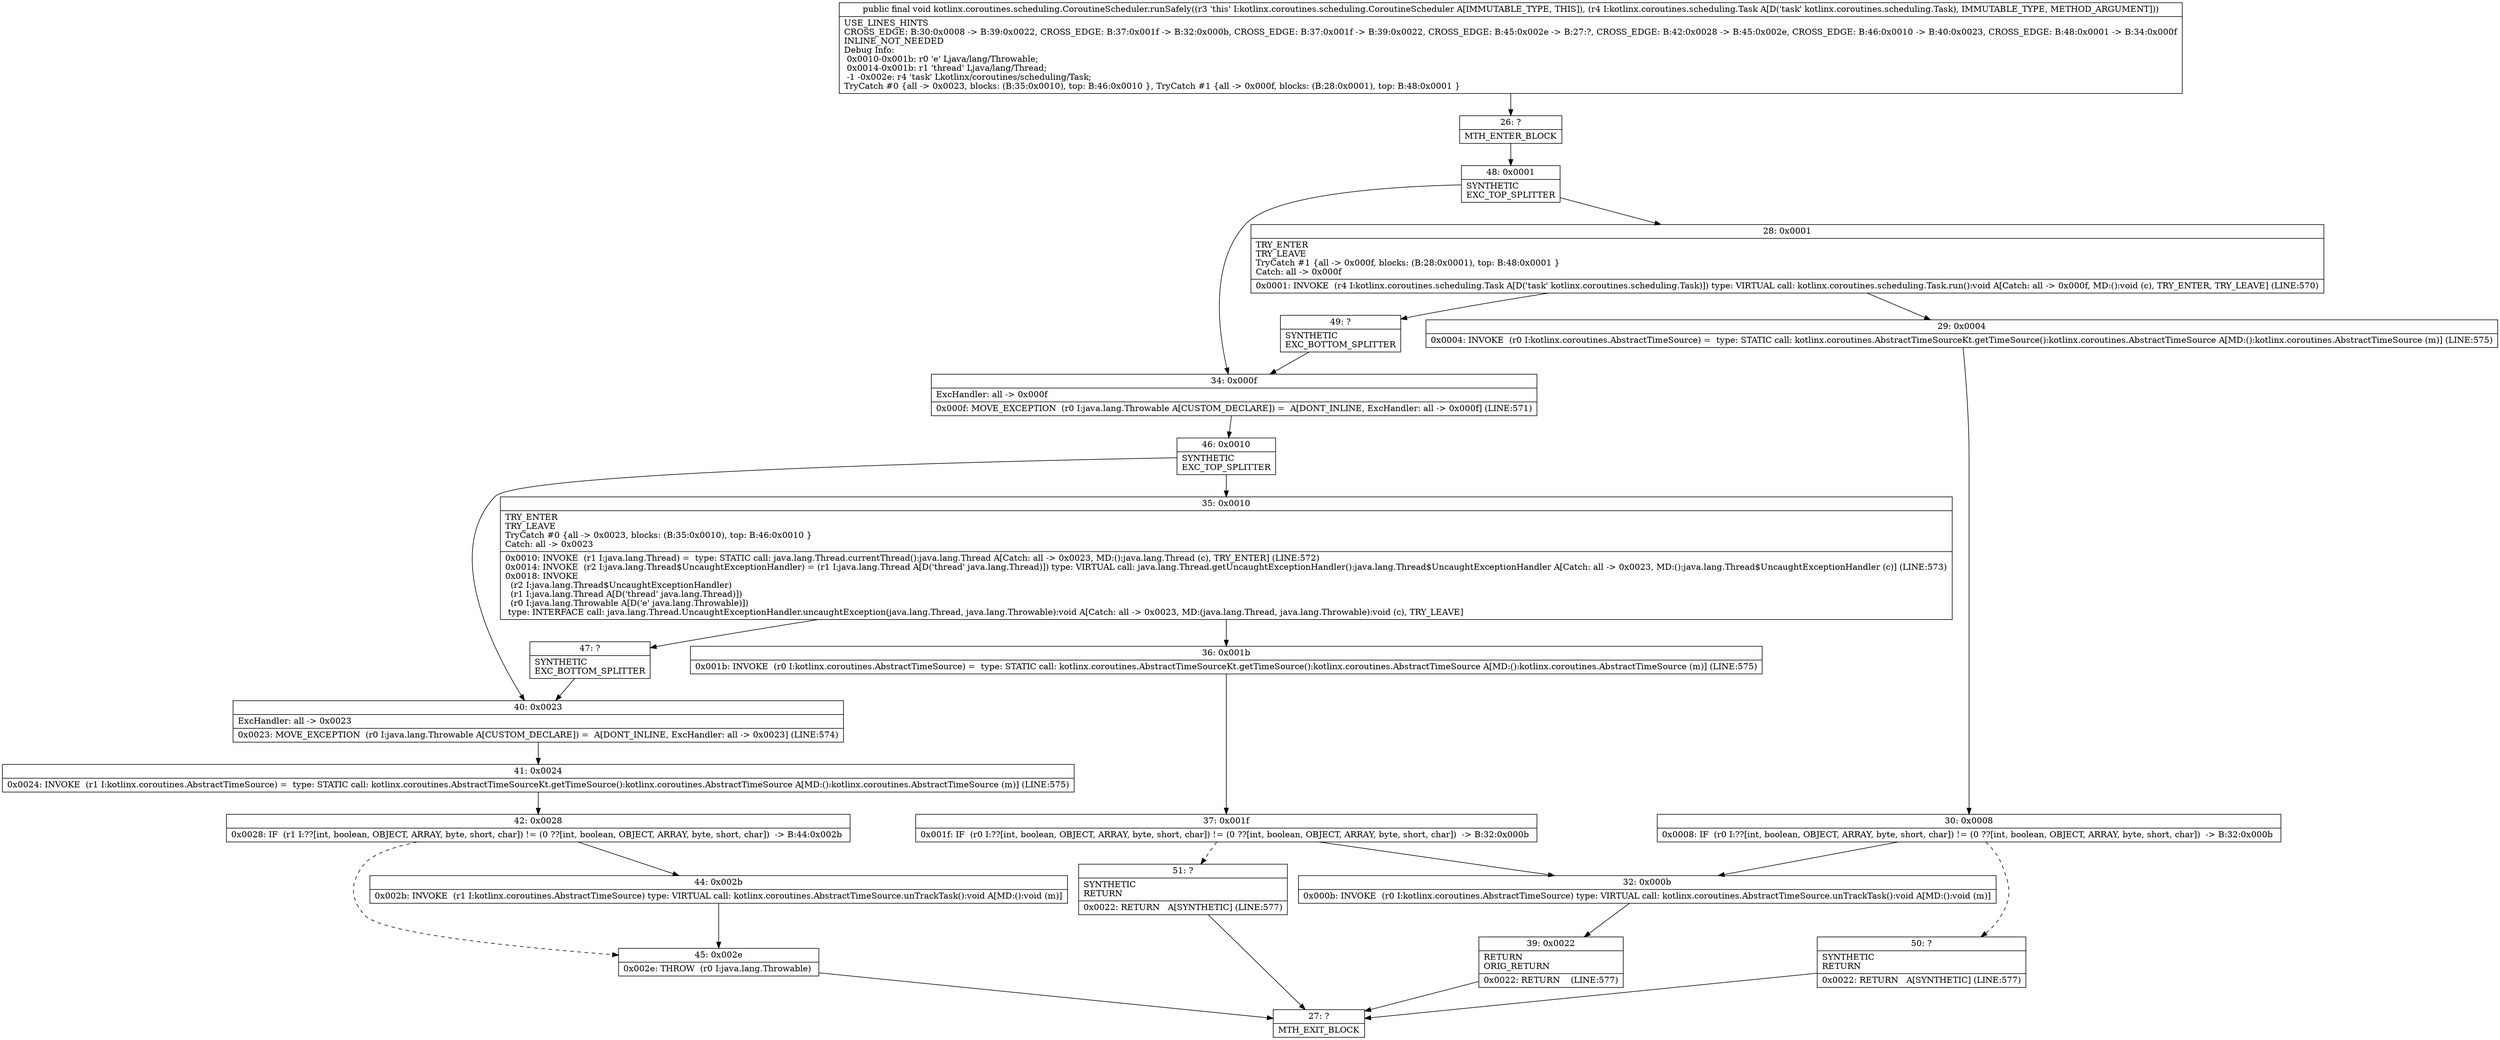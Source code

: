 digraph "CFG forkotlinx.coroutines.scheduling.CoroutineScheduler.runSafely(Lkotlinx\/coroutines\/scheduling\/Task;)V" {
Node_26 [shape=record,label="{26\:\ ?|MTH_ENTER_BLOCK\l}"];
Node_48 [shape=record,label="{48\:\ 0x0001|SYNTHETIC\lEXC_TOP_SPLITTER\l}"];
Node_28 [shape=record,label="{28\:\ 0x0001|TRY_ENTER\lTRY_LEAVE\lTryCatch #1 \{all \-\> 0x000f, blocks: (B:28:0x0001), top: B:48:0x0001 \}\lCatch: all \-\> 0x000f\l|0x0001: INVOKE  (r4 I:kotlinx.coroutines.scheduling.Task A[D('task' kotlinx.coroutines.scheduling.Task)]) type: VIRTUAL call: kotlinx.coroutines.scheduling.Task.run():void A[Catch: all \-\> 0x000f, MD:():void (c), TRY_ENTER, TRY_LEAVE] (LINE:570)\l}"];
Node_29 [shape=record,label="{29\:\ 0x0004|0x0004: INVOKE  (r0 I:kotlinx.coroutines.AbstractTimeSource) =  type: STATIC call: kotlinx.coroutines.AbstractTimeSourceKt.getTimeSource():kotlinx.coroutines.AbstractTimeSource A[MD:():kotlinx.coroutines.AbstractTimeSource (m)] (LINE:575)\l}"];
Node_30 [shape=record,label="{30\:\ 0x0008|0x0008: IF  (r0 I:??[int, boolean, OBJECT, ARRAY, byte, short, char]) != (0 ??[int, boolean, OBJECT, ARRAY, byte, short, char])  \-\> B:32:0x000b \l}"];
Node_32 [shape=record,label="{32\:\ 0x000b|0x000b: INVOKE  (r0 I:kotlinx.coroutines.AbstractTimeSource) type: VIRTUAL call: kotlinx.coroutines.AbstractTimeSource.unTrackTask():void A[MD:():void (m)]\l}"];
Node_39 [shape=record,label="{39\:\ 0x0022|RETURN\lORIG_RETURN\l|0x0022: RETURN    (LINE:577)\l}"];
Node_27 [shape=record,label="{27\:\ ?|MTH_EXIT_BLOCK\l}"];
Node_50 [shape=record,label="{50\:\ ?|SYNTHETIC\lRETURN\l|0x0022: RETURN   A[SYNTHETIC] (LINE:577)\l}"];
Node_49 [shape=record,label="{49\:\ ?|SYNTHETIC\lEXC_BOTTOM_SPLITTER\l}"];
Node_34 [shape=record,label="{34\:\ 0x000f|ExcHandler: all \-\> 0x000f\l|0x000f: MOVE_EXCEPTION  (r0 I:java.lang.Throwable A[CUSTOM_DECLARE]) =  A[DONT_INLINE, ExcHandler: all \-\> 0x000f] (LINE:571)\l}"];
Node_46 [shape=record,label="{46\:\ 0x0010|SYNTHETIC\lEXC_TOP_SPLITTER\l}"];
Node_35 [shape=record,label="{35\:\ 0x0010|TRY_ENTER\lTRY_LEAVE\lTryCatch #0 \{all \-\> 0x0023, blocks: (B:35:0x0010), top: B:46:0x0010 \}\lCatch: all \-\> 0x0023\l|0x0010: INVOKE  (r1 I:java.lang.Thread) =  type: STATIC call: java.lang.Thread.currentThread():java.lang.Thread A[Catch: all \-\> 0x0023, MD:():java.lang.Thread (c), TRY_ENTER] (LINE:572)\l0x0014: INVOKE  (r2 I:java.lang.Thread$UncaughtExceptionHandler) = (r1 I:java.lang.Thread A[D('thread' java.lang.Thread)]) type: VIRTUAL call: java.lang.Thread.getUncaughtExceptionHandler():java.lang.Thread$UncaughtExceptionHandler A[Catch: all \-\> 0x0023, MD:():java.lang.Thread$UncaughtExceptionHandler (c)] (LINE:573)\l0x0018: INVOKE  \l  (r2 I:java.lang.Thread$UncaughtExceptionHandler)\l  (r1 I:java.lang.Thread A[D('thread' java.lang.Thread)])\l  (r0 I:java.lang.Throwable A[D('e' java.lang.Throwable)])\l type: INTERFACE call: java.lang.Thread.UncaughtExceptionHandler.uncaughtException(java.lang.Thread, java.lang.Throwable):void A[Catch: all \-\> 0x0023, MD:(java.lang.Thread, java.lang.Throwable):void (c), TRY_LEAVE]\l}"];
Node_36 [shape=record,label="{36\:\ 0x001b|0x001b: INVOKE  (r0 I:kotlinx.coroutines.AbstractTimeSource) =  type: STATIC call: kotlinx.coroutines.AbstractTimeSourceKt.getTimeSource():kotlinx.coroutines.AbstractTimeSource A[MD:():kotlinx.coroutines.AbstractTimeSource (m)] (LINE:575)\l}"];
Node_37 [shape=record,label="{37\:\ 0x001f|0x001f: IF  (r0 I:??[int, boolean, OBJECT, ARRAY, byte, short, char]) != (0 ??[int, boolean, OBJECT, ARRAY, byte, short, char])  \-\> B:32:0x000b \l}"];
Node_51 [shape=record,label="{51\:\ ?|SYNTHETIC\lRETURN\l|0x0022: RETURN   A[SYNTHETIC] (LINE:577)\l}"];
Node_47 [shape=record,label="{47\:\ ?|SYNTHETIC\lEXC_BOTTOM_SPLITTER\l}"];
Node_40 [shape=record,label="{40\:\ 0x0023|ExcHandler: all \-\> 0x0023\l|0x0023: MOVE_EXCEPTION  (r0 I:java.lang.Throwable A[CUSTOM_DECLARE]) =  A[DONT_INLINE, ExcHandler: all \-\> 0x0023] (LINE:574)\l}"];
Node_41 [shape=record,label="{41\:\ 0x0024|0x0024: INVOKE  (r1 I:kotlinx.coroutines.AbstractTimeSource) =  type: STATIC call: kotlinx.coroutines.AbstractTimeSourceKt.getTimeSource():kotlinx.coroutines.AbstractTimeSource A[MD:():kotlinx.coroutines.AbstractTimeSource (m)] (LINE:575)\l}"];
Node_42 [shape=record,label="{42\:\ 0x0028|0x0028: IF  (r1 I:??[int, boolean, OBJECT, ARRAY, byte, short, char]) != (0 ??[int, boolean, OBJECT, ARRAY, byte, short, char])  \-\> B:44:0x002b \l}"];
Node_44 [shape=record,label="{44\:\ 0x002b|0x002b: INVOKE  (r1 I:kotlinx.coroutines.AbstractTimeSource) type: VIRTUAL call: kotlinx.coroutines.AbstractTimeSource.unTrackTask():void A[MD:():void (m)]\l}"];
Node_45 [shape=record,label="{45\:\ 0x002e|0x002e: THROW  (r0 I:java.lang.Throwable) \l}"];
MethodNode[shape=record,label="{public final void kotlinx.coroutines.scheduling.CoroutineScheduler.runSafely((r3 'this' I:kotlinx.coroutines.scheduling.CoroutineScheduler A[IMMUTABLE_TYPE, THIS]), (r4 I:kotlinx.coroutines.scheduling.Task A[D('task' kotlinx.coroutines.scheduling.Task), IMMUTABLE_TYPE, METHOD_ARGUMENT]))  | USE_LINES_HINTS\lCROSS_EDGE: B:30:0x0008 \-\> B:39:0x0022, CROSS_EDGE: B:37:0x001f \-\> B:32:0x000b, CROSS_EDGE: B:37:0x001f \-\> B:39:0x0022, CROSS_EDGE: B:45:0x002e \-\> B:27:?, CROSS_EDGE: B:42:0x0028 \-\> B:45:0x002e, CROSS_EDGE: B:46:0x0010 \-\> B:40:0x0023, CROSS_EDGE: B:48:0x0001 \-\> B:34:0x000f\lINLINE_NOT_NEEDED\lDebug Info:\l  0x0010\-0x001b: r0 'e' Ljava\/lang\/Throwable;\l  0x0014\-0x001b: r1 'thread' Ljava\/lang\/Thread;\l  \-1 \-0x002e: r4 'task' Lkotlinx\/coroutines\/scheduling\/Task;\lTryCatch #0 \{all \-\> 0x0023, blocks: (B:35:0x0010), top: B:46:0x0010 \}, TryCatch #1 \{all \-\> 0x000f, blocks: (B:28:0x0001), top: B:48:0x0001 \}\l}"];
MethodNode -> Node_26;Node_26 -> Node_48;
Node_48 -> Node_28;
Node_48 -> Node_34;
Node_28 -> Node_29;
Node_28 -> Node_49;
Node_29 -> Node_30;
Node_30 -> Node_32;
Node_30 -> Node_50[style=dashed];
Node_32 -> Node_39;
Node_39 -> Node_27;
Node_50 -> Node_27;
Node_49 -> Node_34;
Node_34 -> Node_46;
Node_46 -> Node_35;
Node_46 -> Node_40;
Node_35 -> Node_36;
Node_35 -> Node_47;
Node_36 -> Node_37;
Node_37 -> Node_32;
Node_37 -> Node_51[style=dashed];
Node_51 -> Node_27;
Node_47 -> Node_40;
Node_40 -> Node_41;
Node_41 -> Node_42;
Node_42 -> Node_44;
Node_42 -> Node_45[style=dashed];
Node_44 -> Node_45;
Node_45 -> Node_27;
}

